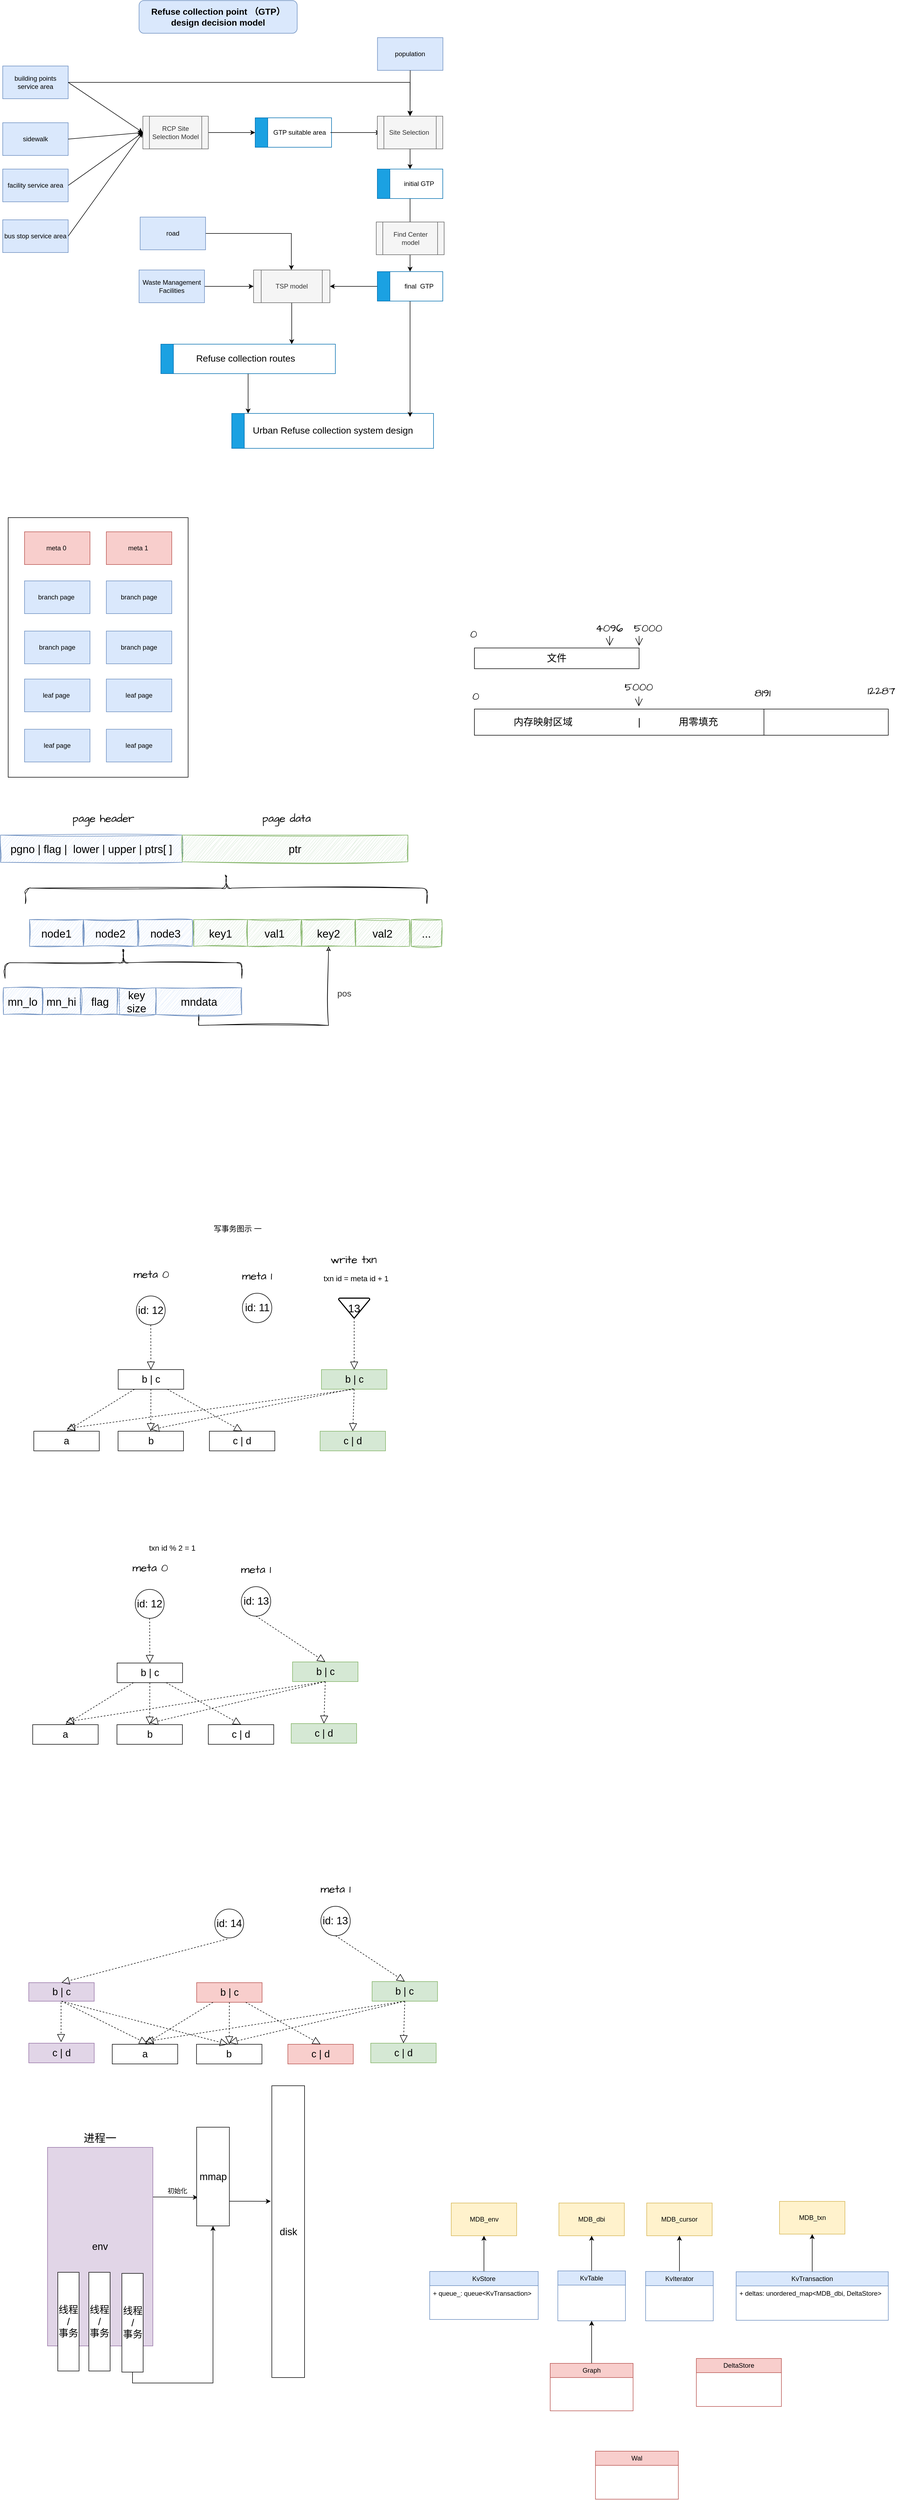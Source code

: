 <mxfile version="21.3.2" type="github">
  <diagram name="第 1 页" id="-6pHBy3T7X8AWCMXz0UJ">
    <mxGraphModel dx="1502" dy="644" grid="0" gridSize="10" guides="1" tooltips="1" connect="1" arrows="1" fold="1" page="0" pageScale="1" pageWidth="827" pageHeight="1169" math="0" shadow="0">
      <root>
        <mxCell id="0" />
        <mxCell id="1" parent="0" />
        <mxCell id="fk76nEaUQplsYMOn4d1s-18" value="" style="rounded=0;whiteSpace=wrap;html=1;fillColor=none;" parent="1" vertex="1">
          <mxGeometry x="20" y="1191" width="330" height="476" as="geometry" />
        </mxCell>
        <mxCell id="CREifestwWJjeIn1SrWn-1" value="&lt;b&gt;&lt;font style=&quot;font-size: 16px;&quot;&gt;Refuse collection point （GTP）design decision model&lt;/font&gt;&lt;/b&gt;" style="rounded=1;whiteSpace=wrap;html=1;fillColor=#dae8fc;strokeColor=#6c8ebf;" parent="1" vertex="1">
          <mxGeometry x="260" y="243" width="290" height="60" as="geometry" />
        </mxCell>
        <mxCell id="-MJLhog0sd4CM29XFd1n-28" style="edgeStyle=orthogonalEdgeStyle;rounded=0;orthogonalLoop=1;jettySize=auto;html=1;exitX=1;exitY=0.5;exitDx=0;exitDy=0;entryX=0.5;entryY=0;entryDx=0;entryDy=0;" parent="1" source="-MJLhog0sd4CM29XFd1n-1" target="-MJLhog0sd4CM29XFd1n-30" edge="1">
          <mxGeometry relative="1" as="geometry">
            <mxPoint x="720" y="563" as="targetPoint" />
          </mxGeometry>
        </mxCell>
        <mxCell id="-MJLhog0sd4CM29XFd1n-1" value="building points service area" style="rounded=0;whiteSpace=wrap;html=1;fillColor=#dae8fc;strokeColor=#6c8ebf;" parent="1" vertex="1">
          <mxGeometry x="10" y="363" width="120" height="60" as="geometry" />
        </mxCell>
        <mxCell id="-MJLhog0sd4CM29XFd1n-2" value="sidewalk" style="rounded=0;whiteSpace=wrap;html=1;fillColor=#dae8fc;strokeColor=#6c8ebf;" parent="1" vertex="1">
          <mxGeometry x="10" y="467" width="120" height="60" as="geometry" />
        </mxCell>
        <mxCell id="-MJLhog0sd4CM29XFd1n-38" style="edgeStyle=orthogonalEdgeStyle;rounded=0;orthogonalLoop=1;jettySize=auto;html=1;exitX=1;exitY=0.5;exitDx=0;exitDy=0;entryX=0;entryY=0.5;entryDx=0;entryDy=0;" parent="1" source="-MJLhog0sd4CM29XFd1n-5" target="-MJLhog0sd4CM29XFd1n-20" edge="1">
          <mxGeometry relative="1" as="geometry" />
        </mxCell>
        <mxCell id="-MJLhog0sd4CM29XFd1n-5" value="Waste Management Facilities" style="rounded=0;whiteSpace=wrap;html=1;fillColor=#dae8fc;strokeColor=#6c8ebf;" parent="1" vertex="1">
          <mxGeometry x="260" y="737" width="120" height="60" as="geometry" />
        </mxCell>
        <mxCell id="-MJLhog0sd4CM29XFd1n-6" value="bus stop service area" style="rounded=0;whiteSpace=wrap;html=1;fillColor=#dae8fc;strokeColor=#6c8ebf;" parent="1" vertex="1">
          <mxGeometry x="10" y="645" width="120" height="60" as="geometry" />
        </mxCell>
        <mxCell id="-MJLhog0sd4CM29XFd1n-8" value="facility service area" style="rounded=0;whiteSpace=wrap;html=1;fillColor=#dae8fc;strokeColor=#6c8ebf;" parent="1" vertex="1">
          <mxGeometry x="10" y="552" width="120" height="60" as="geometry" />
        </mxCell>
        <mxCell id="-MJLhog0sd4CM29XFd1n-27" style="edgeStyle=orthogonalEdgeStyle;rounded=0;orthogonalLoop=1;jettySize=auto;html=1;exitX=1;exitY=0.5;exitDx=0;exitDy=0;entryX=0;entryY=0.5;entryDx=0;entryDy=0;" parent="1" source="-MJLhog0sd4CM29XFd1n-9" target="-MJLhog0sd4CM29XFd1n-23" edge="1">
          <mxGeometry relative="1" as="geometry" />
        </mxCell>
        <mxCell id="-MJLhog0sd4CM29XFd1n-9" value="RCP Site Selection Model" style="shape=process;whiteSpace=wrap;html=1;backgroundOutline=1;fillColor=#f5f5f5;strokeColor=#666666;fontColor=#333333;" parent="1" vertex="1">
          <mxGeometry x="267" y="455" width="120" height="60" as="geometry" />
        </mxCell>
        <mxCell id="-MJLhog0sd4CM29XFd1n-14" value="" style="endArrow=classic;html=1;rounded=0;exitX=1;exitY=0.5;exitDx=0;exitDy=0;entryX=0;entryY=0.5;entryDx=0;entryDy=0;" parent="1" source="-MJLhog0sd4CM29XFd1n-1" target="-MJLhog0sd4CM29XFd1n-9" edge="1">
          <mxGeometry width="50" height="50" relative="1" as="geometry">
            <mxPoint x="430" y="497" as="sourcePoint" />
            <mxPoint x="480" y="447" as="targetPoint" />
          </mxGeometry>
        </mxCell>
        <mxCell id="-MJLhog0sd4CM29XFd1n-15" value="" style="endArrow=classic;html=1;rounded=0;exitX=1;exitY=0.5;exitDx=0;exitDy=0;entryX=0;entryY=0.5;entryDx=0;entryDy=0;" parent="1" source="-MJLhog0sd4CM29XFd1n-2" target="-MJLhog0sd4CM29XFd1n-9" edge="1">
          <mxGeometry width="50" height="50" relative="1" as="geometry">
            <mxPoint x="140" y="417" as="sourcePoint" />
            <mxPoint x="250" y="537" as="targetPoint" />
          </mxGeometry>
        </mxCell>
        <mxCell id="-MJLhog0sd4CM29XFd1n-16" value="" style="endArrow=classic;html=1;rounded=0;exitX=1;exitY=0.5;exitDx=0;exitDy=0;entryX=0;entryY=0.5;entryDx=0;entryDy=0;" parent="1" source="-MJLhog0sd4CM29XFd1n-8" target="-MJLhog0sd4CM29XFd1n-9" edge="1">
          <mxGeometry width="50" height="50" relative="1" as="geometry">
            <mxPoint x="140" y="507" as="sourcePoint" />
            <mxPoint x="250" y="577" as="targetPoint" />
          </mxGeometry>
        </mxCell>
        <mxCell id="-MJLhog0sd4CM29XFd1n-19" value="" style="endArrow=classic;html=1;rounded=0;exitX=1;exitY=0.5;exitDx=0;exitDy=0;entryX=0;entryY=0.5;entryDx=0;entryDy=0;" parent="1" source="-MJLhog0sd4CM29XFd1n-6" target="-MJLhog0sd4CM29XFd1n-9" edge="1">
          <mxGeometry width="50" height="50" relative="1" as="geometry">
            <mxPoint x="140" y="677" as="sourcePoint" />
            <mxPoint x="270" y="592" as="targetPoint" />
          </mxGeometry>
        </mxCell>
        <mxCell id="-MJLhog0sd4CM29XFd1n-39" style="edgeStyle=orthogonalEdgeStyle;rounded=0;orthogonalLoop=1;jettySize=auto;html=1;exitX=0.5;exitY=1;exitDx=0;exitDy=0;entryX=0.75;entryY=0;entryDx=0;entryDy=0;" parent="1" source="-MJLhog0sd4CM29XFd1n-20" target="-MJLhog0sd4CM29XFd1n-40" edge="1">
          <mxGeometry relative="1" as="geometry">
            <mxPoint x="539.5" y="853" as="targetPoint" />
            <Array as="points" />
          </mxGeometry>
        </mxCell>
        <mxCell id="-MJLhog0sd4CM29XFd1n-20" value="TSP model" style="shape=process;whiteSpace=wrap;html=1;backgroundOutline=1;fillColor=#f5f5f5;strokeColor=#666666;fontColor=#333333;" parent="1" vertex="1">
          <mxGeometry x="470" y="737" width="140" height="60" as="geometry" />
        </mxCell>
        <mxCell id="-MJLhog0sd4CM29XFd1n-23" value="" style="swimlane;horizontal=0;whiteSpace=wrap;html=1;fillColor=#1ba1e2;strokeColor=#006EAF;fontColor=#ffffff;" parent="1" vertex="1">
          <mxGeometry x="473" y="458" width="140" height="54" as="geometry" />
        </mxCell>
        <mxCell id="-MJLhog0sd4CM29XFd1n-29" style="edgeStyle=orthogonalEdgeStyle;rounded=0;orthogonalLoop=1;jettySize=auto;html=1;" parent="-MJLhog0sd4CM29XFd1n-23" source="-MJLhog0sd4CM29XFd1n-26" edge="1">
          <mxGeometry relative="1" as="geometry">
            <mxPoint x="230" y="27" as="targetPoint" />
          </mxGeometry>
        </mxCell>
        <mxCell id="-MJLhog0sd4CM29XFd1n-26" value="GTP suitable area" style="text;html=1;align=center;verticalAlign=middle;resizable=0;points=[];autosize=1;strokeColor=none;fillColor=none;" parent="-MJLhog0sd4CM29XFd1n-23" vertex="1">
          <mxGeometry x="23" y="14" width="115" height="26" as="geometry" />
        </mxCell>
        <mxCell id="-MJLhog0sd4CM29XFd1n-36" style="edgeStyle=orthogonalEdgeStyle;rounded=0;orthogonalLoop=1;jettySize=auto;html=1;exitX=0.5;exitY=1;exitDx=0;exitDy=0;entryX=0.5;entryY=0;entryDx=0;entryDy=0;" parent="1" source="-MJLhog0sd4CM29XFd1n-30" target="-MJLhog0sd4CM29XFd1n-32" edge="1">
          <mxGeometry relative="1" as="geometry" />
        </mxCell>
        <mxCell id="-MJLhog0sd4CM29XFd1n-30" value="Site Selection&amp;nbsp;&lt;span id=&quot;docs-internal-guid-dd1b80fc-7fff-4d4b-5d79-0f795fff41a7&quot;&gt;&lt;/span&gt;" style="shape=process;whiteSpace=wrap;html=1;backgroundOutline=1;fillColor=#f5f5f5;strokeColor=#666666;fontColor=#333333;" parent="1" vertex="1">
          <mxGeometry x="697" y="455" width="120" height="60" as="geometry" />
        </mxCell>
        <mxCell id="-MJLhog0sd4CM29XFd1n-43" style="edgeStyle=orthogonalEdgeStyle;rounded=0;orthogonalLoop=1;jettySize=auto;html=1;exitX=0.5;exitY=1;exitDx=0;exitDy=0;entryX=0.5;entryY=0;entryDx=0;entryDy=0;" parent="1" source="-MJLhog0sd4CM29XFd1n-32" target="XMGJiAnypr8ItD6BcuGb-5" edge="1">
          <mxGeometry relative="1" as="geometry">
            <mxPoint x="757" y="1000" as="targetPoint" />
          </mxGeometry>
        </mxCell>
        <mxCell id="-MJLhog0sd4CM29XFd1n-32" value="" style="swimlane;horizontal=0;whiteSpace=wrap;html=1;fillColor=#1ba1e2;strokeColor=#006EAF;fontColor=#ffffff;" parent="1" vertex="1">
          <mxGeometry x="697" y="552" width="120" height="54" as="geometry" />
        </mxCell>
        <mxCell id="-MJLhog0sd4CM29XFd1n-34" value="initial GTP" style="text;html=1;align=center;verticalAlign=middle;resizable=0;points=[];autosize=1;strokeColor=none;fillColor=none;" parent="-MJLhog0sd4CM29XFd1n-32" vertex="1">
          <mxGeometry x="39" y="14" width="73" height="26" as="geometry" />
        </mxCell>
        <mxCell id="-MJLhog0sd4CM29XFd1n-42" style="edgeStyle=orthogonalEdgeStyle;rounded=0;orthogonalLoop=1;jettySize=auto;html=1;exitX=0.5;exitY=1;exitDx=0;exitDy=0;" parent="1" source="-MJLhog0sd4CM29XFd1n-40" edge="1">
          <mxGeometry relative="1" as="geometry">
            <mxPoint x="460" y="1000" as="targetPoint" />
          </mxGeometry>
        </mxCell>
        <mxCell id="-MJLhog0sd4CM29XFd1n-40" value="" style="swimlane;horizontal=0;whiteSpace=wrap;html=1;fillColor=#1ba1e2;strokeColor=#006EAF;fontColor=#ffffff;" parent="1" vertex="1">
          <mxGeometry x="300" y="873" width="320" height="54" as="geometry" />
        </mxCell>
        <mxCell id="-MJLhog0sd4CM29XFd1n-41" value="&lt;font style=&quot;font-size: 17px;&quot;&gt;Refuse collection routes&lt;/font&gt;" style="text;html=1;align=center;verticalAlign=middle;resizable=0;points=[];autosize=1;strokeColor=none;fillColor=none;" parent="-MJLhog0sd4CM29XFd1n-40" vertex="1">
          <mxGeometry x="55" y="12" width="200" height="30" as="geometry" />
        </mxCell>
        <mxCell id="-MJLhog0sd4CM29XFd1n-44" value="" style="swimlane;horizontal=0;whiteSpace=wrap;html=1;fillColor=#1ba1e2;strokeColor=#006EAF;fontColor=#ffffff;" parent="1" vertex="1">
          <mxGeometry x="430" y="1000" width="370" height="64" as="geometry" />
        </mxCell>
        <mxCell id="-MJLhog0sd4CM29XFd1n-45" value="&lt;span style=&quot;font-size: 17px;&quot;&gt;Urban Refuse collection system design&lt;/span&gt;" style="text;html=1;align=center;verticalAlign=middle;resizable=0;points=[];autosize=1;strokeColor=none;fillColor=none;" parent="-MJLhog0sd4CM29XFd1n-44" vertex="1">
          <mxGeometry x="25" y="17" width="320" height="30" as="geometry" />
        </mxCell>
        <mxCell id="fk76nEaUQplsYMOn4d1s-16" value="meta 0&amp;nbsp;" style="rounded=0;whiteSpace=wrap;html=1;fillColor=#f8cecc;strokeColor=#b85450;" parent="1" vertex="1">
          <mxGeometry x="50" y="1217" width="120" height="60" as="geometry" />
        </mxCell>
        <mxCell id="fk76nEaUQplsYMOn4d1s-17" value="meta 1&amp;nbsp;" style="rounded=0;whiteSpace=wrap;html=1;fillColor=#f8cecc;strokeColor=#b85450;" parent="1" vertex="1">
          <mxGeometry x="200" y="1217" width="120" height="60" as="geometry" />
        </mxCell>
        <mxCell id="fk76nEaUQplsYMOn4d1s-19" value="branch page&amp;nbsp;" style="rounded=0;whiteSpace=wrap;html=1;fillColor=#dae8fc;strokeColor=#6c8ebf;" parent="1" vertex="1">
          <mxGeometry x="50" y="1307" width="120" height="60" as="geometry" />
        </mxCell>
        <mxCell id="fk76nEaUQplsYMOn4d1s-20" value="branch page" style="rounded=0;whiteSpace=wrap;html=1;fillColor=#dae8fc;strokeColor=#6c8ebf;" parent="1" vertex="1">
          <mxGeometry x="200" y="1307" width="120" height="60" as="geometry" />
        </mxCell>
        <mxCell id="fk76nEaUQplsYMOn4d1s-21" value="branch page" style="rounded=0;whiteSpace=wrap;html=1;fillColor=#dae8fc;strokeColor=#6c8ebf;" parent="1" vertex="1">
          <mxGeometry x="50" y="1399" width="120" height="60" as="geometry" />
        </mxCell>
        <mxCell id="fk76nEaUQplsYMOn4d1s-22" value="branch page" style="rounded=0;whiteSpace=wrap;html=1;fillColor=#dae8fc;strokeColor=#6c8ebf;" parent="1" vertex="1">
          <mxGeometry x="200" y="1399" width="120" height="60" as="geometry" />
        </mxCell>
        <mxCell id="fk76nEaUQplsYMOn4d1s-23" value="leaf page" style="rounded=0;whiteSpace=wrap;html=1;fillColor=#dae8fc;strokeColor=#6c8ebf;" parent="1" vertex="1">
          <mxGeometry x="200" y="1579" width="120" height="60" as="geometry" />
        </mxCell>
        <mxCell id="fk76nEaUQplsYMOn4d1s-24" value="leaf page&amp;nbsp;" style="rounded=0;whiteSpace=wrap;html=1;fillColor=#dae8fc;strokeColor=#6c8ebf;" parent="1" vertex="1">
          <mxGeometry x="50" y="1487" width="120" height="60" as="geometry" />
        </mxCell>
        <mxCell id="fk76nEaUQplsYMOn4d1s-25" value="leaf page" style="rounded=0;whiteSpace=wrap;html=1;fillColor=#dae8fc;strokeColor=#6c8ebf;" parent="1" vertex="1">
          <mxGeometry x="200" y="1487" width="120" height="60" as="geometry" />
        </mxCell>
        <mxCell id="fk76nEaUQplsYMOn4d1s-26" value="leaf page" style="rounded=0;whiteSpace=wrap;html=1;fillColor=#dae8fc;strokeColor=#6c8ebf;" parent="1" vertex="1">
          <mxGeometry x="50" y="1579" width="120" height="60" as="geometry" />
        </mxCell>
        <mxCell id="yM2souLgiS-9Ete5BA36-1" value="pgno | flag |&amp;nbsp; lower | upper | ptrs[ ]" style="rounded=0;whiteSpace=wrap;html=1;sketch=1;hachureGap=4;jiggle=2;curveFitting=1;fontFamily=Helvetica;fontSize=20;fillColor=#dae8fc;strokeColor=#6c8ebf;" parent="1" vertex="1">
          <mxGeometry x="6" y="1773" width="333" height="50" as="geometry" />
        </mxCell>
        <mxCell id="yM2souLgiS-9Ete5BA36-2" value="ptr" style="rounded=0;whiteSpace=wrap;html=1;sketch=1;hachureGap=4;jiggle=2;curveFitting=1;fontFamily=Helvetica;fontSize=20;fillColor=#d5e8d4;strokeColor=#82b366;" parent="1" vertex="1">
          <mxGeometry x="339" y="1773" width="414" height="49" as="geometry" />
        </mxCell>
        <mxCell id="yM2souLgiS-9Ete5BA36-5" value="page header" style="text;html=1;strokeColor=none;fillColor=none;align=center;verticalAlign=middle;whiteSpace=wrap;rounded=0;fontSize=20;fontFamily=Architects Daughter;" parent="1" vertex="1">
          <mxGeometry x="121" y="1727" width="146.5" height="30" as="geometry" />
        </mxCell>
        <mxCell id="yM2souLgiS-9Ete5BA36-6" value="page data" style="text;html=1;strokeColor=none;fillColor=none;align=center;verticalAlign=middle;whiteSpace=wrap;rounded=0;fontSize=20;fontFamily=Architects Daughter;" parent="1" vertex="1">
          <mxGeometry x="457" y="1727" width="146.5" height="30" as="geometry" />
        </mxCell>
        <mxCell id="yM2souLgiS-9Ete5BA36-7" value="node1" style="rounded=0;whiteSpace=wrap;html=1;sketch=1;hachureGap=4;jiggle=2;curveFitting=1;fontFamily=Helvetica;fontSize=20;fillColor=#dae8fc;strokeColor=#6c8ebf;" parent="1" vertex="1">
          <mxGeometry x="59" y="1928" width="99" height="49" as="geometry" />
        </mxCell>
        <mxCell id="yM2souLgiS-9Ete5BA36-11" value="node2" style="rounded=0;whiteSpace=wrap;html=1;sketch=1;hachureGap=4;jiggle=2;curveFitting=1;fontFamily=Helvetica;fontSize=20;fillColor=#dae8fc;strokeColor=#6c8ebf;" parent="1" vertex="1">
          <mxGeometry x="158" y="1928" width="99" height="49" as="geometry" />
        </mxCell>
        <mxCell id="yM2souLgiS-9Ete5BA36-12" value="flag" style="rounded=0;whiteSpace=wrap;html=1;sketch=1;hachureGap=4;jiggle=2;curveFitting=1;fontFamily=Helvetica;fontSize=20;fillColor=#dae8fc;strokeColor=#6c8ebf;" parent="1" vertex="1">
          <mxGeometry x="153.25" y="2053" width="70.99" height="49" as="geometry" />
        </mxCell>
        <mxCell id="yM2souLgiS-9Ete5BA36-31" style="edgeStyle=orthogonalEdgeStyle;rounded=0;sketch=1;hachureGap=4;jiggle=2;curveFitting=1;orthogonalLoop=1;jettySize=auto;html=1;exitX=0.5;exitY=1;exitDx=0;exitDy=0;entryX=0.5;entryY=1;entryDx=0;entryDy=0;fontFamily=Architects Daughter;fontSource=https%3A%2F%2Ffonts.googleapis.com%2Fcss%3Ffamily%3DArchitects%2BDaughter;fontSize=16;" parent="1" source="yM2souLgiS-9Ete5BA36-15" target="yM2souLgiS-9Ete5BA36-27" edge="1">
          <mxGeometry relative="1" as="geometry" />
        </mxCell>
        <mxCell id="yM2souLgiS-9Ete5BA36-15" value="mndata" style="rounded=0;whiteSpace=wrap;html=1;sketch=1;hachureGap=4;jiggle=2;curveFitting=1;fontFamily=Helvetica;fontSize=20;fillColor=#dae8fc;strokeColor=#6c8ebf;" parent="1" vertex="1">
          <mxGeometry x="290.75" y="2053" width="157.5" height="49" as="geometry" />
        </mxCell>
        <mxCell id="yM2souLgiS-9Ete5BA36-16" value="mn_hi" style="rounded=0;whiteSpace=wrap;html=1;sketch=1;hachureGap=4;jiggle=2;curveFitting=1;fontFamily=Helvetica;fontSize=20;fillColor=#dae8fc;strokeColor=#6c8ebf;" parent="1" vertex="1">
          <mxGeometry x="82.26" y="2053" width="70.99" height="49" as="geometry" />
        </mxCell>
        <mxCell id="yM2souLgiS-9Ete5BA36-17" value="mn_lo" style="rounded=0;whiteSpace=wrap;html=1;sketch=1;hachureGap=4;jiggle=2;curveFitting=1;fontFamily=Helvetica;fontSize=20;fillColor=#dae8fc;strokeColor=#6c8ebf;" parent="1" vertex="1">
          <mxGeometry x="11.27" y="2053" width="70.99" height="49" as="geometry" />
        </mxCell>
        <mxCell id="yM2souLgiS-9Ete5BA36-18" value="key size" style="rounded=0;whiteSpace=wrap;html=1;sketch=1;hachureGap=4;jiggle=2;curveFitting=1;fontFamily=Helvetica;fontSize=20;fillColor=#dae8fc;strokeColor=#6c8ebf;" parent="1" vertex="1">
          <mxGeometry x="219.76" y="2053" width="70.99" height="49" as="geometry" />
        </mxCell>
        <mxCell id="yM2souLgiS-9Ete5BA36-19" value="node3" style="rounded=0;whiteSpace=wrap;html=1;sketch=1;hachureGap=4;jiggle=2;curveFitting=1;fontFamily=Helvetica;fontSize=20;fillColor=#dae8fc;strokeColor=#6c8ebf;" parent="1" vertex="1">
          <mxGeometry x="258.5" y="1928" width="99" height="49" as="geometry" />
        </mxCell>
        <mxCell id="yM2souLgiS-9Ete5BA36-21" value="" style="shape=curlyBracket;whiteSpace=wrap;html=1;rounded=1;labelPosition=left;verticalLabelPosition=middle;align=right;verticalAlign=middle;sketch=1;hachureGap=4;jiggle=2;curveFitting=1;fontFamily=Architects Daughter;fontSource=https%3A%2F%2Ffonts.googleapis.com%2Fcss%3Ffamily%3DArchitects%2BDaughter;fontSize=20;rotation=90;size=0.5;" parent="1" vertex="1">
          <mxGeometry x="391" y="1502" width="57.25" height="736.5" as="geometry" />
        </mxCell>
        <mxCell id="yM2souLgiS-9Ete5BA36-22" value="" style="shape=curlyBracket;whiteSpace=wrap;html=1;rounded=1;labelPosition=left;verticalLabelPosition=middle;align=right;verticalAlign=middle;sketch=1;hachureGap=4;jiggle=2;curveFitting=1;fontFamily=Architects Daughter;fontSource=https%3A%2F%2Ffonts.googleapis.com%2Fcss%3Ffamily%3DArchitects%2BDaughter;fontSize=20;rotation=90;size=0.5;" parent="1" vertex="1">
          <mxGeometry x="202.75" y="1790" width="57.25" height="434" as="geometry" />
        </mxCell>
        <mxCell id="yM2souLgiS-9Ete5BA36-25" value="key1" style="rounded=0;whiteSpace=wrap;html=1;sketch=1;hachureGap=4;jiggle=2;curveFitting=1;fontFamily=Helvetica;fontSize=20;fillColor=#d5e8d4;strokeColor=#82b366;" parent="1" vertex="1">
          <mxGeometry x="360" y="1928" width="99" height="49" as="geometry" />
        </mxCell>
        <mxCell id="yM2souLgiS-9Ete5BA36-26" value="val1" style="rounded=0;whiteSpace=wrap;html=1;sketch=1;hachureGap=4;jiggle=2;curveFitting=1;fontFamily=Helvetica;fontSize=20;fillColor=#d5e8d4;strokeColor=#82b366;" parent="1" vertex="1">
          <mxGeometry x="459" y="1928" width="99" height="49" as="geometry" />
        </mxCell>
        <mxCell id="yM2souLgiS-9Ete5BA36-27" value="key2" style="rounded=0;whiteSpace=wrap;html=1;sketch=1;hachureGap=4;jiggle=2;curveFitting=1;fontFamily=Helvetica;fontSize=20;fillColor=#d5e8d4;strokeColor=#82b366;" parent="1" vertex="1">
          <mxGeometry x="558" y="1928" width="99" height="49" as="geometry" />
        </mxCell>
        <mxCell id="yM2souLgiS-9Ete5BA36-28" value="val2" style="rounded=0;whiteSpace=wrap;html=1;sketch=1;hachureGap=4;jiggle=2;curveFitting=1;fontFamily=Helvetica;fontSize=20;fillColor=#d5e8d4;strokeColor=#82b366;" parent="1" vertex="1">
          <mxGeometry x="657" y="1928" width="99" height="49" as="geometry" />
        </mxCell>
        <mxCell id="yM2souLgiS-9Ete5BA36-29" value="..." style="rounded=0;whiteSpace=wrap;html=1;sketch=1;hachureGap=4;jiggle=2;curveFitting=1;fontFamily=Helvetica;fontSize=20;fillColor=#d5e8d4;strokeColor=#82b366;" parent="1" vertex="1">
          <mxGeometry x="759" y="1928" width="56" height="49" as="geometry" />
        </mxCell>
        <mxCell id="yM2souLgiS-9Ete5BA36-32" value="&lt;span style=&quot;font-size: 16px;&quot;&gt;pos&lt;/span&gt;" style="rounded=1;whiteSpace=wrap;html=1;fillColor=none;fontColor=#333333;strokeColor=none;" parent="1" vertex="1">
          <mxGeometry x="593" y="2046" width="86.5" height="34" as="geometry" />
        </mxCell>
        <mxCell id="NSW85dadM2oybprzodk--1" value="&lt;font style=&quot;font-size: 19px;&quot;&gt;id: 12&lt;br&gt;&lt;/font&gt;" style="ellipse;whiteSpace=wrap;html=1;aspect=fixed;" parent="1" vertex="1">
          <mxGeometry x="255" y="2618" width="53" height="53" as="geometry" />
        </mxCell>
        <mxCell id="NSW85dadM2oybprzodk--3" value="&lt;font style=&quot;font-size: 19px;&quot;&gt;id: 11&lt;/font&gt;" style="ellipse;whiteSpace=wrap;html=1;aspect=fixed;" parent="1" vertex="1">
          <mxGeometry x="449.51" y="2613" width="54" height="54" as="geometry" />
        </mxCell>
        <mxCell id="NSW85dadM2oybprzodk--4" value="meta 0" style="text;html=1;strokeColor=none;fillColor=none;align=center;verticalAlign=middle;whiteSpace=wrap;rounded=0;fontSize=20;fontFamily=Architects Daughter;" parent="1" vertex="1">
          <mxGeometry x="208.51" y="2563" width="146.5" height="30" as="geometry" />
        </mxCell>
        <mxCell id="NSW85dadM2oybprzodk--5" value="meta 1" style="text;html=1;strokeColor=none;fillColor=none;align=center;verticalAlign=middle;whiteSpace=wrap;rounded=0;fontSize=20;fontFamily=Architects Daughter;" parent="1" vertex="1">
          <mxGeometry x="403.26" y="2566" width="146.5" height="30" as="geometry" />
        </mxCell>
        <mxCell id="NSW85dadM2oybprzodk--15" value="" style="endArrow=block;dashed=1;endFill=0;endSize=12;html=1;rounded=0;exitX=0.5;exitY=1;exitDx=0;exitDy=0;entryX=0.5;entryY=0;entryDx=0;entryDy=0;" parent="1" source="NSW85dadM2oybprzodk--1" target="NSW85dadM2oybprzodk--17" edge="1">
          <mxGeometry width="160" relative="1" as="geometry">
            <mxPoint x="198" y="2714" as="sourcePoint" />
            <mxPoint x="358" y="2714" as="targetPoint" />
          </mxGeometry>
        </mxCell>
        <mxCell id="NSW85dadM2oybprzodk--17" value="&lt;font style=&quot;font-size: 18px;&quot;&gt;b | c&lt;/font&gt;" style="rounded=0;whiteSpace=wrap;html=1;" parent="1" vertex="1">
          <mxGeometry x="221.76" y="2753" width="120" height="36" as="geometry" />
        </mxCell>
        <mxCell id="NSW85dadM2oybprzodk--20" value="&lt;font style=&quot;font-size: 18px;&quot;&gt;a&lt;/font&gt;" style="rounded=0;whiteSpace=wrap;html=1;" parent="1" vertex="1">
          <mxGeometry x="67.0" y="2866" width="120" height="36" as="geometry" />
        </mxCell>
        <mxCell id="NSW85dadM2oybprzodk--21" value="&lt;font style=&quot;font-size: 18px;&quot;&gt;b&lt;/font&gt;" style="rounded=0;whiteSpace=wrap;html=1;" parent="1" vertex="1">
          <mxGeometry x="221.5" y="2866" width="120" height="36" as="geometry" />
        </mxCell>
        <mxCell id="NSW85dadM2oybprzodk--22" value="&lt;font style=&quot;font-size: 18px;&quot;&gt;c | d&lt;/font&gt;" style="rounded=0;whiteSpace=wrap;html=1;" parent="1" vertex="1">
          <mxGeometry x="389" y="2866" width="120" height="36" as="geometry" />
        </mxCell>
        <mxCell id="NSW85dadM2oybprzodk--24" value="" style="endArrow=block;dashed=1;endFill=0;endSize=12;html=1;rounded=0;exitX=0.25;exitY=1;exitDx=0;exitDy=0;entryX=0.5;entryY=0;entryDx=0;entryDy=0;" parent="1" source="NSW85dadM2oybprzodk--17" target="NSW85dadM2oybprzodk--20" edge="1">
          <mxGeometry width="160" relative="1" as="geometry">
            <mxPoint x="292" y="2681" as="sourcePoint" />
            <mxPoint x="292" y="2763" as="targetPoint" />
          </mxGeometry>
        </mxCell>
        <mxCell id="NSW85dadM2oybprzodk--25" value="" style="endArrow=block;dashed=1;endFill=0;endSize=12;html=1;rounded=0;exitX=0.5;exitY=1;exitDx=0;exitDy=0;entryX=0.5;entryY=0;entryDx=0;entryDy=0;" parent="1" source="NSW85dadM2oybprzodk--17" target="NSW85dadM2oybprzodk--21" edge="1">
          <mxGeometry width="160" relative="1" as="geometry">
            <mxPoint x="262" y="2799" as="sourcePoint" />
            <mxPoint x="139" y="2840" as="targetPoint" />
          </mxGeometry>
        </mxCell>
        <mxCell id="NSW85dadM2oybprzodk--26" value="" style="endArrow=block;dashed=1;endFill=0;endSize=12;html=1;rounded=0;exitX=0.75;exitY=1;exitDx=0;exitDy=0;entryX=0.5;entryY=0;entryDx=0;entryDy=0;" parent="1" source="NSW85dadM2oybprzodk--17" target="NSW85dadM2oybprzodk--22" edge="1">
          <mxGeometry width="160" relative="1" as="geometry">
            <mxPoint x="292" y="2799" as="sourcePoint" />
            <mxPoint x="292" y="2840" as="targetPoint" />
          </mxGeometry>
        </mxCell>
        <mxCell id="NSW85dadM2oybprzodk--29" value="&amp;nbsp;write txn" style="text;html=1;strokeColor=none;fillColor=none;align=center;verticalAlign=middle;whiteSpace=wrap;rounded=0;fontSize=20;fontFamily=Architects Daughter;" parent="1" vertex="1">
          <mxGeometry x="575.5" y="2536" width="146.5" height="30" as="geometry" />
        </mxCell>
        <mxCell id="NSW85dadM2oybprzodk--30" value="&lt;font style=&quot;font-size: 14px;&quot; face=&quot;Helvetica&quot;&gt;txn id = meta id + 1&lt;/font&gt;" style="text;html=1;strokeColor=none;fillColor=none;align=center;verticalAlign=middle;whiteSpace=wrap;rounded=0;fontSize=20;fontFamily=Architects Daughter;" parent="1" vertex="1">
          <mxGeometry x="589" y="2574" width="137.5" height="19" as="geometry" />
        </mxCell>
        <mxCell id="NSW85dadM2oybprzodk--31" value="&lt;font style=&quot;font-size: 20px;&quot;&gt;13&lt;/font&gt;" style="strokeWidth=2;html=1;shape=mxgraph.flowchart.merge_or_storage;whiteSpace=wrap;" parent="1" vertex="1">
          <mxGeometry x="626" y="2622" width="57" height="36" as="geometry" />
        </mxCell>
        <mxCell id="NSW85dadM2oybprzodk--32" value="&lt;font style=&quot;font-size: 18px;&quot;&gt;b | c&lt;/font&gt;" style="rounded=0;whiteSpace=wrap;html=1;fillColor=#d5e8d4;strokeColor=#82b366;" parent="1" vertex="1">
          <mxGeometry x="594.5" y="2753" width="120" height="36" as="geometry" />
        </mxCell>
        <mxCell id="NSW85dadM2oybprzodk--33" value="&lt;font style=&quot;font-size: 18px;&quot;&gt;c | d&lt;/font&gt;" style="rounded=0;whiteSpace=wrap;html=1;fillColor=#d5e8d4;strokeColor=#82b366;" parent="1" vertex="1">
          <mxGeometry x="592" y="2866" width="120" height="36" as="geometry" />
        </mxCell>
        <mxCell id="NSW85dadM2oybprzodk--34" value="" style="endArrow=block;dashed=1;endFill=0;endSize=12;html=1;rounded=0;exitX=0.5;exitY=1;exitDx=0;exitDy=0;entryX=0.5;entryY=0;entryDx=0;entryDy=0;exitPerimeter=0;" parent="1" source="NSW85dadM2oybprzodk--31" target="NSW85dadM2oybprzodk--32" edge="1">
          <mxGeometry width="160" relative="1" as="geometry">
            <mxPoint x="291" y="2681" as="sourcePoint" />
            <mxPoint x="292" y="2763" as="targetPoint" />
          </mxGeometry>
        </mxCell>
        <mxCell id="NSW85dadM2oybprzodk--35" value="" style="endArrow=block;dashed=1;endFill=0;endSize=12;html=1;rounded=0;exitX=0.5;exitY=1;exitDx=0;exitDy=0;entryX=0.5;entryY=0;entryDx=0;entryDy=0;" parent="1" source="NSW85dadM2oybprzodk--32" target="NSW85dadM2oybprzodk--33" edge="1">
          <mxGeometry width="160" relative="1" as="geometry">
            <mxPoint x="665" y="2668" as="sourcePoint" />
            <mxPoint x="665" y="2763" as="targetPoint" />
          </mxGeometry>
        </mxCell>
        <mxCell id="NSW85dadM2oybprzodk--36" value="" style="endArrow=block;dashed=1;endFill=0;endSize=12;html=1;rounded=0;exitX=0.5;exitY=1;exitDx=0;exitDy=0;" parent="1" source="NSW85dadM2oybprzodk--32" edge="1">
          <mxGeometry width="160" relative="1" as="geometry">
            <mxPoint x="665" y="2799" as="sourcePoint" />
            <mxPoint x="128" y="2861" as="targetPoint" />
          </mxGeometry>
        </mxCell>
        <mxCell id="NSW85dadM2oybprzodk--37" value="" style="endArrow=block;dashed=1;endFill=0;endSize=12;html=1;rounded=0;" parent="1" edge="1">
          <mxGeometry width="160" relative="1" as="geometry">
            <mxPoint x="653" y="2788" as="sourcePoint" />
            <mxPoint x="282" y="2863" as="targetPoint" />
          </mxGeometry>
        </mxCell>
        <mxCell id="NSW85dadM2oybprzodk--39" value="&lt;font style=&quot;font-size: 14px;&quot; face=&quot;Helvetica&quot;&gt;txn id % 2 = 1&lt;/font&gt;" style="text;html=1;strokeColor=none;fillColor=none;align=center;verticalAlign=middle;whiteSpace=wrap;rounded=0;fontSize=20;fontFamily=Architects Daughter;" parent="1" vertex="1">
          <mxGeometry x="251.5" y="3068" width="137.5" height="19" as="geometry" />
        </mxCell>
        <mxCell id="NSW85dadM2oybprzodk--43" value="&lt;font style=&quot;font-size: 19px;&quot;&gt;id: 12&lt;br&gt;&lt;/font&gt;" style="ellipse;whiteSpace=wrap;html=1;aspect=fixed;" parent="1" vertex="1">
          <mxGeometry x="253" y="3156" width="53" height="53" as="geometry" />
        </mxCell>
        <mxCell id="NSW85dadM2oybprzodk--44" value="&lt;font style=&quot;font-size: 19px;&quot;&gt;id: 13&lt;/font&gt;" style="ellipse;whiteSpace=wrap;html=1;aspect=fixed;" parent="1" vertex="1">
          <mxGeometry x="447.51" y="3151" width="54" height="54" as="geometry" />
        </mxCell>
        <mxCell id="NSW85dadM2oybprzodk--45" value="meta 0" style="text;html=1;strokeColor=none;fillColor=none;align=center;verticalAlign=middle;whiteSpace=wrap;rounded=0;fontSize=20;fontFamily=Architects Daughter;" parent="1" vertex="1">
          <mxGeometry x="206.51" y="3101" width="146.5" height="30" as="geometry" />
        </mxCell>
        <mxCell id="NSW85dadM2oybprzodk--46" value="meta 1" style="text;html=1;strokeColor=none;fillColor=none;align=center;verticalAlign=middle;whiteSpace=wrap;rounded=0;fontSize=20;fontFamily=Architects Daughter;" parent="1" vertex="1">
          <mxGeometry x="401.26" y="3104" width="146.5" height="30" as="geometry" />
        </mxCell>
        <mxCell id="NSW85dadM2oybprzodk--47" value="" style="endArrow=block;dashed=1;endFill=0;endSize=12;html=1;rounded=0;exitX=0.5;exitY=1;exitDx=0;exitDy=0;entryX=0.5;entryY=0;entryDx=0;entryDy=0;" parent="1" source="NSW85dadM2oybprzodk--43" target="NSW85dadM2oybprzodk--48" edge="1">
          <mxGeometry width="160" relative="1" as="geometry">
            <mxPoint x="196" y="3252" as="sourcePoint" />
            <mxPoint x="356" y="3252" as="targetPoint" />
          </mxGeometry>
        </mxCell>
        <mxCell id="NSW85dadM2oybprzodk--48" value="&lt;font style=&quot;font-size: 18px;&quot;&gt;b | c&lt;/font&gt;" style="rounded=0;whiteSpace=wrap;html=1;" parent="1" vertex="1">
          <mxGeometry x="219.76" y="3291" width="120" height="36" as="geometry" />
        </mxCell>
        <mxCell id="NSW85dadM2oybprzodk--49" value="&lt;font style=&quot;font-size: 18px;&quot;&gt;a&lt;/font&gt;" style="rounded=0;whiteSpace=wrap;html=1;" parent="1" vertex="1">
          <mxGeometry x="65.0" y="3404" width="120" height="36" as="geometry" />
        </mxCell>
        <mxCell id="NSW85dadM2oybprzodk--50" value="&lt;font style=&quot;font-size: 18px;&quot;&gt;b&lt;/font&gt;" style="rounded=0;whiteSpace=wrap;html=1;" parent="1" vertex="1">
          <mxGeometry x="219.5" y="3404" width="120" height="36" as="geometry" />
        </mxCell>
        <mxCell id="NSW85dadM2oybprzodk--51" value="&lt;font style=&quot;font-size: 18px;&quot;&gt;c | d&lt;/font&gt;" style="rounded=0;whiteSpace=wrap;html=1;" parent="1" vertex="1">
          <mxGeometry x="387" y="3404" width="120" height="36" as="geometry" />
        </mxCell>
        <mxCell id="NSW85dadM2oybprzodk--52" value="" style="endArrow=block;dashed=1;endFill=0;endSize=12;html=1;rounded=0;exitX=0.25;exitY=1;exitDx=0;exitDy=0;entryX=0.5;entryY=0;entryDx=0;entryDy=0;" parent="1" source="NSW85dadM2oybprzodk--48" target="NSW85dadM2oybprzodk--49" edge="1">
          <mxGeometry width="160" relative="1" as="geometry">
            <mxPoint x="290" y="3219" as="sourcePoint" />
            <mxPoint x="290" y="3301" as="targetPoint" />
          </mxGeometry>
        </mxCell>
        <mxCell id="NSW85dadM2oybprzodk--53" value="" style="endArrow=block;dashed=1;endFill=0;endSize=12;html=1;rounded=0;exitX=0.5;exitY=1;exitDx=0;exitDy=0;entryX=0.5;entryY=0;entryDx=0;entryDy=0;" parent="1" source="NSW85dadM2oybprzodk--48" target="NSW85dadM2oybprzodk--50" edge="1">
          <mxGeometry width="160" relative="1" as="geometry">
            <mxPoint x="260" y="3337" as="sourcePoint" />
            <mxPoint x="137" y="3378" as="targetPoint" />
          </mxGeometry>
        </mxCell>
        <mxCell id="NSW85dadM2oybprzodk--54" value="" style="endArrow=block;dashed=1;endFill=0;endSize=12;html=1;rounded=0;exitX=0.75;exitY=1;exitDx=0;exitDy=0;entryX=0.5;entryY=0;entryDx=0;entryDy=0;" parent="1" source="NSW85dadM2oybprzodk--48" target="NSW85dadM2oybprzodk--51" edge="1">
          <mxGeometry width="160" relative="1" as="geometry">
            <mxPoint x="290" y="3337" as="sourcePoint" />
            <mxPoint x="290" y="3378" as="targetPoint" />
          </mxGeometry>
        </mxCell>
        <mxCell id="NSW85dadM2oybprzodk--59" value="&lt;font style=&quot;font-size: 18px;&quot;&gt;b | c&lt;/font&gt;" style="rounded=0;whiteSpace=wrap;html=1;fillColor=#d5e8d4;strokeColor=#82b366;" parent="1" vertex="1">
          <mxGeometry x="541.5" y="3289" width="120" height="36" as="geometry" />
        </mxCell>
        <mxCell id="NSW85dadM2oybprzodk--60" value="&lt;font style=&quot;font-size: 18px;&quot;&gt;c | d&lt;/font&gt;" style="rounded=0;whiteSpace=wrap;html=1;fillColor=#d5e8d4;strokeColor=#82b366;" parent="1" vertex="1">
          <mxGeometry x="539" y="3402" width="120" height="36" as="geometry" />
        </mxCell>
        <mxCell id="NSW85dadM2oybprzodk--61" value="" style="endArrow=block;dashed=1;endFill=0;endSize=12;html=1;rounded=0;exitX=0.5;exitY=1;exitDx=0;exitDy=0;entryX=0.5;entryY=0;entryDx=0;entryDy=0;" parent="1" source="NSW85dadM2oybprzodk--44" target="NSW85dadM2oybprzodk--59" edge="1">
          <mxGeometry width="160" relative="1" as="geometry">
            <mxPoint x="601.5" y="3194" as="sourcePoint" />
            <mxPoint x="239" y="3299" as="targetPoint" />
          </mxGeometry>
        </mxCell>
        <mxCell id="NSW85dadM2oybprzodk--62" value="" style="endArrow=block;dashed=1;endFill=0;endSize=12;html=1;rounded=0;exitX=0.5;exitY=1;exitDx=0;exitDy=0;entryX=0.5;entryY=0;entryDx=0;entryDy=0;" parent="1" source="NSW85dadM2oybprzodk--59" target="NSW85dadM2oybprzodk--60" edge="1">
          <mxGeometry width="160" relative="1" as="geometry">
            <mxPoint x="612" y="3204" as="sourcePoint" />
            <mxPoint x="612" y="3299" as="targetPoint" />
          </mxGeometry>
        </mxCell>
        <mxCell id="NSW85dadM2oybprzodk--63" value="" style="endArrow=block;dashed=1;endFill=0;endSize=12;html=1;rounded=0;exitX=0.5;exitY=1;exitDx=0;exitDy=0;" parent="1" source="NSW85dadM2oybprzodk--59" edge="1">
          <mxGeometry width="160" relative="1" as="geometry">
            <mxPoint x="663" y="3337" as="sourcePoint" />
            <mxPoint x="126" y="3399" as="targetPoint" />
          </mxGeometry>
        </mxCell>
        <mxCell id="NSW85dadM2oybprzodk--64" value="" style="endArrow=block;dashed=1;endFill=0;endSize=12;html=1;rounded=0;exitX=0.5;exitY=1;exitDx=0;exitDy=0;" parent="1" source="NSW85dadM2oybprzodk--59" edge="1">
          <mxGeometry width="160" relative="1" as="geometry">
            <mxPoint x="651" y="3326" as="sourcePoint" />
            <mxPoint x="280" y="3401" as="targetPoint" />
          </mxGeometry>
        </mxCell>
        <mxCell id="NSW85dadM2oybprzodk--66" value="&lt;font face=&quot;Helvetica&quot;&gt;&lt;span style=&quot;font-size: 14px;&quot;&gt;写事务图示 一&lt;/span&gt;&lt;/font&gt;" style="text;html=1;strokeColor=none;fillColor=none;align=center;verticalAlign=middle;whiteSpace=wrap;rounded=0;fontSize=20;fontFamily=Architects Daughter;" parent="1" vertex="1">
          <mxGeometry x="371.5" y="2483" width="137.5" height="19" as="geometry" />
        </mxCell>
        <mxCell id="NSW85dadM2oybprzodk--93" value="&lt;font style=&quot;font-size: 19px;&quot;&gt;id: 14&lt;br&gt;&lt;/font&gt;" style="ellipse;whiteSpace=wrap;html=1;aspect=fixed;" parent="1" vertex="1">
          <mxGeometry x="398.87" y="3742" width="53" height="53" as="geometry" />
        </mxCell>
        <mxCell id="NSW85dadM2oybprzodk--94" value="&lt;font style=&quot;font-size: 19px;&quot;&gt;id: 13&lt;/font&gt;" style="ellipse;whiteSpace=wrap;html=1;aspect=fixed;" parent="1" vertex="1">
          <mxGeometry x="593.38" y="3737" width="54" height="54" as="geometry" />
        </mxCell>
        <mxCell id="NSW85dadM2oybprzodk--95" value="进程一" style="text;html=1;strokeColor=none;fillColor=none;align=center;verticalAlign=middle;whiteSpace=wrap;rounded=0;fontSize=20;fontFamily=Architects Daughter;" parent="1" vertex="1">
          <mxGeometry x="115.49" y="4147" width="146.5" height="30" as="geometry" />
        </mxCell>
        <mxCell id="NSW85dadM2oybprzodk--96" value="meta 1" style="text;html=1;strokeColor=none;fillColor=none;align=center;verticalAlign=middle;whiteSpace=wrap;rounded=0;fontSize=20;fontFamily=Architects Daughter;" parent="1" vertex="1">
          <mxGeometry x="547.13" y="3690" width="146.5" height="30" as="geometry" />
        </mxCell>
        <mxCell id="NSW85dadM2oybprzodk--98" value="&lt;font style=&quot;font-size: 18px;&quot;&gt;b | c&lt;/font&gt;" style="rounded=0;whiteSpace=wrap;html=1;fillColor=#f8cecc;strokeColor=#b85450;" parent="1" vertex="1">
          <mxGeometry x="365.63" y="3877" width="120" height="36" as="geometry" />
        </mxCell>
        <mxCell id="NSW85dadM2oybprzodk--99" value="&lt;font style=&quot;font-size: 18px;&quot;&gt;a&lt;/font&gt;" style="rounded=0;whiteSpace=wrap;html=1;" parent="1" vertex="1">
          <mxGeometry x="210.87" y="3990" width="120" height="36" as="geometry" />
        </mxCell>
        <mxCell id="NSW85dadM2oybprzodk--100" value="&lt;font style=&quot;font-size: 18px;&quot;&gt;b&lt;/font&gt;" style="rounded=0;whiteSpace=wrap;html=1;" parent="1" vertex="1">
          <mxGeometry x="365.37" y="3990" width="120" height="36" as="geometry" />
        </mxCell>
        <mxCell id="NSW85dadM2oybprzodk--101" value="&lt;font style=&quot;font-size: 18px;&quot;&gt;c | d&lt;/font&gt;" style="rounded=0;whiteSpace=wrap;html=1;fillColor=#f8cecc;strokeColor=#b85450;" parent="1" vertex="1">
          <mxGeometry x="532.87" y="3990" width="120" height="36" as="geometry" />
        </mxCell>
        <mxCell id="NSW85dadM2oybprzodk--102" value="" style="endArrow=block;dashed=1;endFill=0;endSize=12;html=1;rounded=0;exitX=0.25;exitY=1;exitDx=0;exitDy=0;entryX=0.5;entryY=0;entryDx=0;entryDy=0;" parent="1" source="NSW85dadM2oybprzodk--98" target="NSW85dadM2oybprzodk--99" edge="1">
          <mxGeometry width="160" relative="1" as="geometry">
            <mxPoint x="435.87" y="3805" as="sourcePoint" />
            <mxPoint x="435.87" y="3887" as="targetPoint" />
          </mxGeometry>
        </mxCell>
        <mxCell id="NSW85dadM2oybprzodk--103" value="" style="endArrow=block;dashed=1;endFill=0;endSize=12;html=1;rounded=0;exitX=0.5;exitY=1;exitDx=0;exitDy=0;entryX=0.5;entryY=0;entryDx=0;entryDy=0;" parent="1" source="NSW85dadM2oybprzodk--98" target="NSW85dadM2oybprzodk--100" edge="1">
          <mxGeometry width="160" relative="1" as="geometry">
            <mxPoint x="405.87" y="3923" as="sourcePoint" />
            <mxPoint x="282.87" y="3964" as="targetPoint" />
          </mxGeometry>
        </mxCell>
        <mxCell id="NSW85dadM2oybprzodk--104" value="" style="endArrow=block;dashed=1;endFill=0;endSize=12;html=1;rounded=0;exitX=0.75;exitY=1;exitDx=0;exitDy=0;entryX=0.5;entryY=0;entryDx=0;entryDy=0;" parent="1" source="NSW85dadM2oybprzodk--98" target="NSW85dadM2oybprzodk--101" edge="1">
          <mxGeometry width="160" relative="1" as="geometry">
            <mxPoint x="435.87" y="3923" as="sourcePoint" />
            <mxPoint x="435.87" y="3964" as="targetPoint" />
          </mxGeometry>
        </mxCell>
        <mxCell id="NSW85dadM2oybprzodk--105" value="&lt;font style=&quot;font-size: 18px;&quot;&gt;b | c&lt;/font&gt;" style="rounded=0;whiteSpace=wrap;html=1;fillColor=#d5e8d4;strokeColor=#82b366;" parent="1" vertex="1">
          <mxGeometry x="687.37" y="3875" width="120" height="36" as="geometry" />
        </mxCell>
        <mxCell id="NSW85dadM2oybprzodk--106" value="&lt;font style=&quot;font-size: 18px;&quot;&gt;c | d&lt;/font&gt;" style="rounded=0;whiteSpace=wrap;html=1;fillColor=#d5e8d4;strokeColor=#82b366;" parent="1" vertex="1">
          <mxGeometry x="684.87" y="3988" width="120" height="36" as="geometry" />
        </mxCell>
        <mxCell id="NSW85dadM2oybprzodk--107" value="" style="endArrow=block;dashed=1;endFill=0;endSize=12;html=1;rounded=0;exitX=0.5;exitY=1;exitDx=0;exitDy=0;entryX=0.5;entryY=0;entryDx=0;entryDy=0;" parent="1" source="NSW85dadM2oybprzodk--94" target="NSW85dadM2oybprzodk--105" edge="1">
          <mxGeometry width="160" relative="1" as="geometry">
            <mxPoint x="747.37" y="3780" as="sourcePoint" />
            <mxPoint x="384.87" y="3885" as="targetPoint" />
          </mxGeometry>
        </mxCell>
        <mxCell id="NSW85dadM2oybprzodk--108" value="" style="endArrow=block;dashed=1;endFill=0;endSize=12;html=1;rounded=0;exitX=0.5;exitY=1;exitDx=0;exitDy=0;entryX=0.5;entryY=0;entryDx=0;entryDy=0;" parent="1" source="NSW85dadM2oybprzodk--105" target="NSW85dadM2oybprzodk--106" edge="1">
          <mxGeometry width="160" relative="1" as="geometry">
            <mxPoint x="757.87" y="3790" as="sourcePoint" />
            <mxPoint x="757.87" y="3885" as="targetPoint" />
          </mxGeometry>
        </mxCell>
        <mxCell id="NSW85dadM2oybprzodk--109" value="" style="endArrow=block;dashed=1;endFill=0;endSize=12;html=1;rounded=0;exitX=0.5;exitY=1;exitDx=0;exitDy=0;" parent="1" source="NSW85dadM2oybprzodk--105" edge="1">
          <mxGeometry width="160" relative="1" as="geometry">
            <mxPoint x="808.87" y="3923" as="sourcePoint" />
            <mxPoint x="271.87" y="3985" as="targetPoint" />
          </mxGeometry>
        </mxCell>
        <mxCell id="NSW85dadM2oybprzodk--110" value="" style="endArrow=block;dashed=1;endFill=0;endSize=12;html=1;rounded=0;exitX=0.5;exitY=1;exitDx=0;exitDy=0;" parent="1" source="NSW85dadM2oybprzodk--105" edge="1">
          <mxGeometry width="160" relative="1" as="geometry">
            <mxPoint x="796.87" y="3912" as="sourcePoint" />
            <mxPoint x="425.87" y="3987" as="targetPoint" />
          </mxGeometry>
        </mxCell>
        <mxCell id="NSW85dadM2oybprzodk--111" value="&lt;font style=&quot;font-size: 18px;&quot;&gt;b | c&lt;/font&gt;" style="rounded=0;whiteSpace=wrap;html=1;fillColor=#e1d5e7;strokeColor=#9673a6;" parent="1" vertex="1">
          <mxGeometry x="57.76" y="3877" width="120" height="34" as="geometry" />
        </mxCell>
        <mxCell id="NSW85dadM2oybprzodk--112" value="&lt;font style=&quot;font-size: 18px;&quot;&gt;c | d&lt;/font&gt;" style="rounded=0;whiteSpace=wrap;html=1;fillColor=#e1d5e7;strokeColor=#9673a6;" parent="1" vertex="1">
          <mxGeometry x="57.76" y="3988" width="120" height="36" as="geometry" />
        </mxCell>
        <mxCell id="NSW85dadM2oybprzodk--113" value="" style="endArrow=block;dashed=1;endFill=0;endSize=12;html=1;rounded=0;entryX=0.5;entryY=0;entryDx=0;entryDy=0;" parent="1" target="NSW85dadM2oybprzodk--111" edge="1">
          <mxGeometry width="160" relative="1" as="geometry">
            <mxPoint x="422" y="3797" as="sourcePoint" />
            <mxPoint x="243.87" y="3864" as="targetPoint" />
          </mxGeometry>
        </mxCell>
        <mxCell id="NSW85dadM2oybprzodk--114" value="" style="endArrow=block;dashed=1;endFill=0;endSize=12;html=1;rounded=0;" parent="1" edge="1">
          <mxGeometry width="160" relative="1" as="geometry">
            <mxPoint x="117" y="3913" as="sourcePoint" />
            <mxPoint x="117" y="3986" as="targetPoint" />
          </mxGeometry>
        </mxCell>
        <mxCell id="NSW85dadM2oybprzodk--119" value="" style="endArrow=block;dashed=1;endFill=0;endSize=12;html=1;rounded=0;exitX=0.5;exitY=1;exitDx=0;exitDy=0;" parent="1" source="NSW85dadM2oybprzodk--111" edge="1">
          <mxGeometry width="160" relative="1" as="geometry">
            <mxPoint x="127" y="3923" as="sourcePoint" />
            <mxPoint x="275" y="3989" as="targetPoint" />
          </mxGeometry>
        </mxCell>
        <mxCell id="NSW85dadM2oybprzodk--120" value="" style="endArrow=block;dashed=1;endFill=0;endSize=12;html=1;rounded=0;exitX=0.5;exitY=1;exitDx=0;exitDy=0;" parent="1" source="NSW85dadM2oybprzodk--111" edge="1">
          <mxGeometry width="160" relative="1" as="geometry">
            <mxPoint x="128" y="3921" as="sourcePoint" />
            <mxPoint x="423" y="3990" as="targetPoint" />
          </mxGeometry>
        </mxCell>
        <mxCell id="NSW85dadM2oybprzodk--125" style="edgeStyle=orthogonalEdgeStyle;rounded=0;orthogonalLoop=1;jettySize=auto;html=1;exitX=1;exitY=0.25;exitDx=0;exitDy=0;entryX=0.036;entryY=0.711;entryDx=0;entryDy=0;entryPerimeter=0;" parent="1" source="NSW85dadM2oybprzodk--124" target="NSW85dadM2oybprzodk--126" edge="1">
          <mxGeometry relative="1" as="geometry">
            <mxPoint x="362.444" y="4236.333" as="targetPoint" />
          </mxGeometry>
        </mxCell>
        <mxCell id="NSW85dadM2oybprzodk--124" value="&lt;span style=&quot;font-size: 18px;&quot;&gt;env&lt;/span&gt;" style="rounded=0;whiteSpace=wrap;html=1;fillColor=#e1d5e7;strokeColor=#9673a6;" parent="1" vertex="1">
          <mxGeometry x="92.18" y="4179" width="193.13" height="364" as="geometry" />
        </mxCell>
        <mxCell id="NSW85dadM2oybprzodk--137" style="edgeStyle=orthogonalEdgeStyle;rounded=0;orthogonalLoop=1;jettySize=auto;html=1;exitX=1;exitY=0.75;exitDx=0;exitDy=0;entryX=-0.033;entryY=0.396;entryDx=0;entryDy=0;entryPerimeter=0;" parent="1" source="NSW85dadM2oybprzodk--126" target="NSW85dadM2oybprzodk--129" edge="1">
          <mxGeometry relative="1" as="geometry" />
        </mxCell>
        <mxCell id="NSW85dadM2oybprzodk--126" value="&lt;span style=&quot;font-size: 18px;&quot;&gt;mmap&lt;/span&gt;" style="rounded=0;whiteSpace=wrap;html=1;" parent="1" vertex="1">
          <mxGeometry x="365.63" y="4142" width="60" height="181" as="geometry" />
        </mxCell>
        <mxCell id="NSW85dadM2oybprzodk--129" value="&lt;span style=&quot;font-size: 18px;&quot;&gt;disk&lt;/span&gt;" style="rounded=0;whiteSpace=wrap;html=1;" parent="1" vertex="1">
          <mxGeometry x="503.51" y="4066" width="60" height="535" as="geometry" />
        </mxCell>
        <mxCell id="NSW85dadM2oybprzodk--130" value="&lt;span style=&quot;font-size: 18px;&quot;&gt;线程&lt;br&gt;/&lt;br&gt;事务&lt;br&gt;&lt;/span&gt;" style="rounded=0;whiteSpace=wrap;html=1;" parent="1" vertex="1">
          <mxGeometry x="111" y="4408" width="39" height="181" as="geometry" />
        </mxCell>
        <mxCell id="NSW85dadM2oybprzodk--131" value="&lt;span style=&quot;font-size: 18px;&quot;&gt;线程&lt;br&gt;/&lt;br&gt;事务&lt;br&gt;&lt;/span&gt;" style="rounded=0;whiteSpace=wrap;html=1;" parent="1" vertex="1">
          <mxGeometry x="167.93" y="4408" width="39" height="181" as="geometry" />
        </mxCell>
        <mxCell id="NSW85dadM2oybprzodk--136" style="edgeStyle=orthogonalEdgeStyle;rounded=0;orthogonalLoop=1;jettySize=auto;html=1;exitX=0.5;exitY=1;exitDx=0;exitDy=0;entryX=0.5;entryY=1;entryDx=0;entryDy=0;" parent="1" source="NSW85dadM2oybprzodk--132" target="NSW85dadM2oybprzodk--126" edge="1">
          <mxGeometry relative="1" as="geometry" />
        </mxCell>
        <mxCell id="NSW85dadM2oybprzodk--132" value="&lt;span style=&quot;font-size: 18px;&quot;&gt;线程&lt;br&gt;/&lt;br&gt;事务&lt;br&gt;&lt;/span&gt;" style="rounded=0;whiteSpace=wrap;html=1;" parent="1" vertex="1">
          <mxGeometry x="228.5" y="4410" width="39" height="181" as="geometry" />
        </mxCell>
        <mxCell id="NSW85dadM2oybprzodk--138" value="&lt;font style=&quot;font-size: 12px;&quot;&gt;初始化&lt;/font&gt;" style="text;html=1;strokeColor=none;fillColor=none;align=center;verticalAlign=middle;whiteSpace=wrap;rounded=0;fontSize=20;fontFamily=Architects Daughter;" parent="1" vertex="1">
          <mxGeometry x="256.76" y="4241" width="146.5" height="30" as="geometry" />
        </mxCell>
        <mxCell id="NSW85dadM2oybprzodk--139" value="&lt;span style=&quot;font-size: 18px;&quot;&gt;文件&lt;/span&gt;" style="rounded=0;whiteSpace=wrap;html=1;" parent="1" vertex="1">
          <mxGeometry x="875" y="1430" width="302" height="38" as="geometry" />
        </mxCell>
        <mxCell id="NSW85dadM2oybprzodk--140" value="&lt;span style=&quot;font-size: 18px;&quot;&gt;&amp;nbsp; &amp;nbsp; &amp;nbsp; &amp;nbsp; &amp;nbsp; &amp;nbsp; &amp;nbsp; 内存映射区域&amp;nbsp; &amp;nbsp; &amp;nbsp; &amp;nbsp; &amp;nbsp; &amp;nbsp; &amp;nbsp; &amp;nbsp; &amp;nbsp; &amp;nbsp; &amp;nbsp; &amp;nbsp; |&amp;nbsp; &amp;nbsp; &amp;nbsp; &amp;nbsp; &amp;nbsp; &amp;nbsp; &amp;nbsp; 用零填充&lt;/span&gt;" style="rounded=0;whiteSpace=wrap;html=1;align=left;" parent="1" vertex="1">
          <mxGeometry x="875" y="1542" width="531" height="48" as="geometry" />
        </mxCell>
        <mxCell id="NSW85dadM2oybprzodk--142" value="4096" style="text;html=1;strokeColor=none;fillColor=none;align=center;verticalAlign=middle;whiteSpace=wrap;rounded=0;fontSize=20;fontFamily=Architects Daughter;" parent="1" vertex="1">
          <mxGeometry x="1084" y="1378" width="77" height="30" as="geometry" />
        </mxCell>
        <mxCell id="NSW85dadM2oybprzodk--143" value="5000" style="text;html=1;strokeColor=none;fillColor=none;align=center;verticalAlign=middle;whiteSpace=wrap;rounded=0;fontSize=20;fontFamily=Architects Daughter;" parent="1" vertex="1">
          <mxGeometry x="1155" y="1378" width="77" height="30" as="geometry" />
        </mxCell>
        <mxCell id="NSW85dadM2oybprzodk--144" value="0" style="text;html=1;strokeColor=none;fillColor=none;align=center;verticalAlign=middle;whiteSpace=wrap;rounded=0;fontSize=20;fontFamily=Architects Daughter;" parent="1" vertex="1">
          <mxGeometry x="835" y="1389" width="77" height="30" as="geometry" />
        </mxCell>
        <mxCell id="NSW85dadM2oybprzodk--145" value="" style="endArrow=open;endFill=1;endSize=12;html=1;rounded=0;" parent="1" edge="1">
          <mxGeometry width="160" relative="1" as="geometry">
            <mxPoint x="1123" y="1408" as="sourcePoint" />
            <mxPoint x="1123" y="1426" as="targetPoint" />
          </mxGeometry>
        </mxCell>
        <mxCell id="NSW85dadM2oybprzodk--148" value="" style="endArrow=open;endFill=1;endSize=12;html=1;rounded=0;" parent="1" edge="1">
          <mxGeometry width="160" relative="1" as="geometry">
            <mxPoint x="1177" y="1408" as="sourcePoint" />
            <mxPoint x="1177" y="1426" as="targetPoint" />
          </mxGeometry>
        </mxCell>
        <mxCell id="NSW85dadM2oybprzodk--149" value="0" style="text;html=1;strokeColor=none;fillColor=none;align=center;verticalAlign=middle;whiteSpace=wrap;rounded=0;fontSize=20;fontFamily=Architects Daughter;" parent="1" vertex="1">
          <mxGeometry x="839" y="1503" width="77" height="30" as="geometry" />
        </mxCell>
        <mxCell id="NSW85dadM2oybprzodk--150" value="8191" style="text;html=1;strokeColor=none;fillColor=none;align=center;verticalAlign=middle;whiteSpace=wrap;rounded=0;fontSize=20;fontFamily=Architects Daughter;" parent="1" vertex="1">
          <mxGeometry x="1365" y="1497" width="77" height="30" as="geometry" />
        </mxCell>
        <mxCell id="NSW85dadM2oybprzodk--151" value="5000" style="text;html=1;strokeColor=none;fillColor=none;align=center;verticalAlign=middle;whiteSpace=wrap;rounded=0;fontSize=20;fontFamily=Architects Daughter;" parent="1" vertex="1">
          <mxGeometry x="1138" y="1486" width="77" height="30" as="geometry" />
        </mxCell>
        <mxCell id="NSW85dadM2oybprzodk--152" value="" style="endArrow=open;endFill=1;endSize=12;html=1;rounded=0;" parent="1" edge="1">
          <mxGeometry width="160" relative="1" as="geometry">
            <mxPoint x="1176.57" y="1519" as="sourcePoint" />
            <mxPoint x="1176.57" y="1537" as="targetPoint" />
          </mxGeometry>
        </mxCell>
        <mxCell id="NSW85dadM2oybprzodk--153" value="" style="rounded=0;whiteSpace=wrap;html=1;align=left;" parent="1" vertex="1">
          <mxGeometry x="1406" y="1542" width="228" height="48" as="geometry" />
        </mxCell>
        <mxCell id="NSW85dadM2oybprzodk--154" value="12287" style="text;html=1;strokeColor=none;fillColor=none;align=center;verticalAlign=middle;whiteSpace=wrap;rounded=0;fontSize=20;fontFamily=Architects Daughter;" parent="1" vertex="1">
          <mxGeometry x="1583" y="1493" width="77" height="30" as="geometry" />
        </mxCell>
        <mxCell id="XMGJiAnypr8ItD6BcuGb-1" value="population" style="rounded=0;whiteSpace=wrap;html=1;fillColor=#dae8fc;strokeColor=#6c8ebf;" parent="1" vertex="1">
          <mxGeometry x="697.25" y="311" width="120" height="60" as="geometry" />
        </mxCell>
        <mxCell id="XMGJiAnypr8ItD6BcuGb-2" value="" style="endArrow=classic;html=1;rounded=0;exitX=0.5;exitY=1;exitDx=0;exitDy=0;" parent="1" source="XMGJiAnypr8ItD6BcuGb-1" edge="1">
          <mxGeometry width="50" height="50" relative="1" as="geometry">
            <mxPoint x="133" y="873" as="sourcePoint" />
            <mxPoint x="757" y="454" as="targetPoint" />
          </mxGeometry>
        </mxCell>
        <mxCell id="XMGJiAnypr8ItD6BcuGb-3" value="Find Center model" style="shape=process;whiteSpace=wrap;html=1;backgroundOutline=1;fillColor=#f5f5f5;strokeColor=#666666;fontColor=#333333;" parent="1" vertex="1">
          <mxGeometry x="695" y="649" width="124.5" height="60" as="geometry" />
        </mxCell>
        <mxCell id="XMGJiAnypr8ItD6BcuGb-7" style="edgeStyle=orthogonalEdgeStyle;rounded=0;orthogonalLoop=1;jettySize=auto;html=1;exitX=0.5;exitY=1;exitDx=0;exitDy=0;" parent="1" source="XMGJiAnypr8ItD6BcuGb-5" edge="1">
          <mxGeometry relative="1" as="geometry">
            <mxPoint x="757" y="1006.358" as="targetPoint" />
          </mxGeometry>
        </mxCell>
        <mxCell id="XMGJiAnypr8ItD6BcuGb-8" style="edgeStyle=orthogonalEdgeStyle;rounded=0;orthogonalLoop=1;jettySize=auto;html=1;exitX=0;exitY=0.5;exitDx=0;exitDy=0;entryX=1;entryY=0.5;entryDx=0;entryDy=0;" parent="1" source="XMGJiAnypr8ItD6BcuGb-5" target="-MJLhog0sd4CM29XFd1n-20" edge="1">
          <mxGeometry relative="1" as="geometry" />
        </mxCell>
        <mxCell id="XMGJiAnypr8ItD6BcuGb-5" value="" style="swimlane;horizontal=0;whiteSpace=wrap;html=1;fillColor=#1ba1e2;strokeColor=#006EAF;fontColor=#ffffff;" parent="1" vertex="1">
          <mxGeometry x="697" y="740" width="120" height="54" as="geometry" />
        </mxCell>
        <mxCell id="XMGJiAnypr8ItD6BcuGb-6" value="final&amp;nbsp; GTP" style="text;html=1;align=center;verticalAlign=middle;resizable=0;points=[];autosize=1;" parent="XMGJiAnypr8ItD6BcuGb-5" vertex="1">
          <mxGeometry x="40" y="14" width="71" height="26" as="geometry" />
        </mxCell>
        <mxCell id="XMGJiAnypr8ItD6BcuGb-10" style="edgeStyle=orthogonalEdgeStyle;rounded=0;orthogonalLoop=1;jettySize=auto;html=1;exitX=1;exitY=0.5;exitDx=0;exitDy=0;entryX=0.495;entryY=0;entryDx=0;entryDy=0;entryPerimeter=0;" parent="1" source="XMGJiAnypr8ItD6BcuGb-9" target="-MJLhog0sd4CM29XFd1n-20" edge="1">
          <mxGeometry relative="1" as="geometry" />
        </mxCell>
        <mxCell id="XMGJiAnypr8ItD6BcuGb-9" value="road" style="rounded=0;whiteSpace=wrap;html=1;fillColor=#dae8fc;strokeColor=#6c8ebf;" parent="1" vertex="1">
          <mxGeometry x="261.99" y="640" width="120" height="60" as="geometry" />
        </mxCell>
        <mxCell id="OYj-bYGgwCdDf8yqm4x8-13" value="MDB_env" style="rounded=0;whiteSpace=wrap;html=1;fillColor=#fff2cc;strokeColor=#d6b656;" vertex="1" parent="1">
          <mxGeometry x="832.5" y="4281" width="120" height="60" as="geometry" />
        </mxCell>
        <mxCell id="OYj-bYGgwCdDf8yqm4x8-14" value="MDB_dbi" style="rounded=0;whiteSpace=wrap;html=1;fillColor=#fff2cc;strokeColor=#d6b656;" vertex="1" parent="1">
          <mxGeometry x="1030" y="4281" width="120" height="60" as="geometry" />
        </mxCell>
        <mxCell id="OYj-bYGgwCdDf8yqm4x8-15" value="MDB_txn" style="rounded=0;whiteSpace=wrap;html=1;fillColor=#fff2cc;strokeColor=#d6b656;" vertex="1" parent="1">
          <mxGeometry x="1434.5" y="4278" width="120" height="60" as="geometry" />
        </mxCell>
        <mxCell id="OYj-bYGgwCdDf8yqm4x8-41" style="edgeStyle=orthogonalEdgeStyle;rounded=0;orthogonalLoop=1;jettySize=auto;html=1;exitX=0.5;exitY=0;exitDx=0;exitDy=0;entryX=0.5;entryY=1;entryDx=0;entryDy=0;" edge="1" parent="1" source="OYj-bYGgwCdDf8yqm4x8-19" target="OYj-bYGgwCdDf8yqm4x8-15">
          <mxGeometry relative="1" as="geometry" />
        </mxCell>
        <mxCell id="OYj-bYGgwCdDf8yqm4x8-19" value="KvTransaction" style="swimlane;fontStyle=0;childLayout=stackLayout;horizontal=1;startSize=26;fillColor=#dae8fc;horizontalStack=0;resizeParent=1;resizeParentMax=0;resizeLast=0;collapsible=1;marginBottom=0;whiteSpace=wrap;html=1;strokeColor=#6c8ebf;" vertex="1" parent="1">
          <mxGeometry x="1355" y="4407" width="279" height="89" as="geometry">
            <mxRectangle x="1335" y="4413" width="124" height="61" as="alternateBounds" />
          </mxGeometry>
        </mxCell>
        <mxCell id="OYj-bYGgwCdDf8yqm4x8-20" value="+ deltas: unordered_map&amp;lt;MDB_dbi, DeltaStore&amp;gt;" style="text;strokeColor=none;fillColor=none;align=left;verticalAlign=top;spacingLeft=4;spacingRight=4;overflow=hidden;rotatable=0;points=[[0,0.5],[1,0.5]];portConstraint=eastwest;whiteSpace=wrap;html=1;" vertex="1" parent="OYj-bYGgwCdDf8yqm4x8-19">
          <mxGeometry y="26" width="279" height="63" as="geometry" />
        </mxCell>
        <mxCell id="OYj-bYGgwCdDf8yqm4x8-39" style="edgeStyle=orthogonalEdgeStyle;rounded=0;orthogonalLoop=1;jettySize=auto;html=1;exitX=0.5;exitY=0;exitDx=0;exitDy=0;entryX=0.5;entryY=1;entryDx=0;entryDy=0;" edge="1" parent="1" source="OYj-bYGgwCdDf8yqm4x8-23" target="OYj-bYGgwCdDf8yqm4x8-13">
          <mxGeometry relative="1" as="geometry" />
        </mxCell>
        <mxCell id="OYj-bYGgwCdDf8yqm4x8-23" value="KvStore" style="swimlane;fontStyle=0;childLayout=stackLayout;horizontal=1;startSize=26;fillColor=#dae8fc;horizontalStack=0;resizeParent=1;resizeParentMax=0;resizeLast=0;collapsible=1;marginBottom=0;whiteSpace=wrap;html=1;strokeColor=#6c8ebf;" vertex="1" parent="1">
          <mxGeometry x="793" y="4406.5" width="199" height="88" as="geometry">
            <mxRectangle x="1014" y="4413" width="124" height="61" as="alternateBounds" />
          </mxGeometry>
        </mxCell>
        <mxCell id="OYj-bYGgwCdDf8yqm4x8-24" value="+ queue_: queue&amp;lt;KvTransaction&amp;gt;" style="text;strokeColor=none;fillColor=none;align=left;verticalAlign=top;spacingLeft=4;spacingRight=4;overflow=hidden;rotatable=0;points=[[0,0.5],[1,0.5]];portConstraint=eastwest;whiteSpace=wrap;html=1;" vertex="1" parent="OYj-bYGgwCdDf8yqm4x8-23">
          <mxGeometry y="26" width="199" height="62" as="geometry" />
        </mxCell>
        <mxCell id="OYj-bYGgwCdDf8yqm4x8-25" value="MDB_cursor" style="rounded=0;whiteSpace=wrap;html=1;fillColor=#fff2cc;strokeColor=#d6b656;" vertex="1" parent="1">
          <mxGeometry x="1191" y="4281" width="120" height="60" as="geometry" />
        </mxCell>
        <mxCell id="OYj-bYGgwCdDf8yqm4x8-40" style="edgeStyle=orthogonalEdgeStyle;rounded=0;orthogonalLoop=1;jettySize=auto;html=1;exitX=0.5;exitY=0;exitDx=0;exitDy=0;entryX=0.5;entryY=1;entryDx=0;entryDy=0;" edge="1" parent="1" source="OYj-bYGgwCdDf8yqm4x8-26" target="OYj-bYGgwCdDf8yqm4x8-25">
          <mxGeometry relative="1" as="geometry" />
        </mxCell>
        <mxCell id="OYj-bYGgwCdDf8yqm4x8-26" value="KvIterator" style="swimlane;fontStyle=0;childLayout=stackLayout;horizontal=1;startSize=26;fillColor=#dae8fc;horizontalStack=0;resizeParent=1;resizeParentMax=0;resizeLast=0;collapsible=1;marginBottom=0;whiteSpace=wrap;html=1;strokeColor=#6c8ebf;" vertex="1" collapsed="1" parent="1">
          <mxGeometry x="1189" y="4406.5" width="124" height="90.5" as="geometry">
            <mxRectangle x="1660" y="4412" width="279" height="52" as="alternateBounds" />
          </mxGeometry>
        </mxCell>
        <mxCell id="OYj-bYGgwCdDf8yqm4x8-36" style="edgeStyle=orthogonalEdgeStyle;rounded=0;orthogonalLoop=1;jettySize=auto;html=1;exitX=0.5;exitY=0;exitDx=0;exitDy=0;entryX=0.5;entryY=1;entryDx=0;entryDy=0;" edge="1" parent="1" source="OYj-bYGgwCdDf8yqm4x8-28" target="OYj-bYGgwCdDf8yqm4x8-14">
          <mxGeometry relative="1" as="geometry" />
        </mxCell>
        <mxCell id="OYj-bYGgwCdDf8yqm4x8-28" value="KvTable" style="swimlane;fontStyle=0;childLayout=stackLayout;horizontal=1;startSize=26;fillColor=#dae8fc;horizontalStack=0;resizeParent=1;resizeParentMax=0;resizeLast=0;collapsible=1;marginBottom=0;whiteSpace=wrap;html=1;strokeColor=#6c8ebf;" vertex="1" collapsed="1" parent="1">
          <mxGeometry x="1028" y="4405.5" width="124" height="91.5" as="geometry">
            <mxRectangle x="1660" y="4412" width="279" height="52" as="alternateBounds" />
          </mxGeometry>
        </mxCell>
        <mxCell id="OYj-bYGgwCdDf8yqm4x8-30" value="DeltaStore" style="swimlane;fontStyle=0;childLayout=stackLayout;horizontal=1;startSize=26;fillColor=#f8cecc;horizontalStack=0;resizeParent=1;resizeParentMax=0;resizeLast=0;collapsible=1;marginBottom=0;whiteSpace=wrap;html=1;strokeColor=#b85450;" vertex="1" parent="1">
          <mxGeometry x="1282" y="4566" width="156" height="88" as="geometry">
            <mxRectangle x="1335" y="4413" width="124" height="61" as="alternateBounds" />
          </mxGeometry>
        </mxCell>
        <mxCell id="OYj-bYGgwCdDf8yqm4x8-32" value="Wal" style="swimlane;fontStyle=0;childLayout=stackLayout;horizontal=1;startSize=26;fillColor=#f8cecc;horizontalStack=0;resizeParent=1;resizeParentMax=0;resizeLast=0;collapsible=1;marginBottom=0;whiteSpace=wrap;html=1;strokeColor=#b85450;" vertex="1" parent="1">
          <mxGeometry x="1097" y="4736" width="152" height="88" as="geometry">
            <mxRectangle x="1335" y="4413" width="124" height="61" as="alternateBounds" />
          </mxGeometry>
        </mxCell>
        <mxCell id="OYj-bYGgwCdDf8yqm4x8-35" style="edgeStyle=orthogonalEdgeStyle;rounded=0;orthogonalLoop=1;jettySize=auto;html=1;exitX=0.5;exitY=0;exitDx=0;exitDy=0;entryX=0.5;entryY=1;entryDx=0;entryDy=0;" edge="1" parent="1" source="OYj-bYGgwCdDf8yqm4x8-34" target="OYj-bYGgwCdDf8yqm4x8-28">
          <mxGeometry relative="1" as="geometry" />
        </mxCell>
        <mxCell id="OYj-bYGgwCdDf8yqm4x8-34" value="Graph" style="swimlane;fontStyle=0;childLayout=stackLayout;horizontal=1;startSize=26;fillColor=#f8cecc;horizontalStack=0;resizeParent=1;resizeParentMax=0;resizeLast=0;collapsible=1;marginBottom=0;whiteSpace=wrap;html=1;strokeColor=#b85450;" vertex="1" parent="1">
          <mxGeometry x="1014" y="4575" width="152" height="87" as="geometry">
            <mxRectangle x="1335" y="4413" width="124" height="61" as="alternateBounds" />
          </mxGeometry>
        </mxCell>
      </root>
    </mxGraphModel>
  </diagram>
</mxfile>

